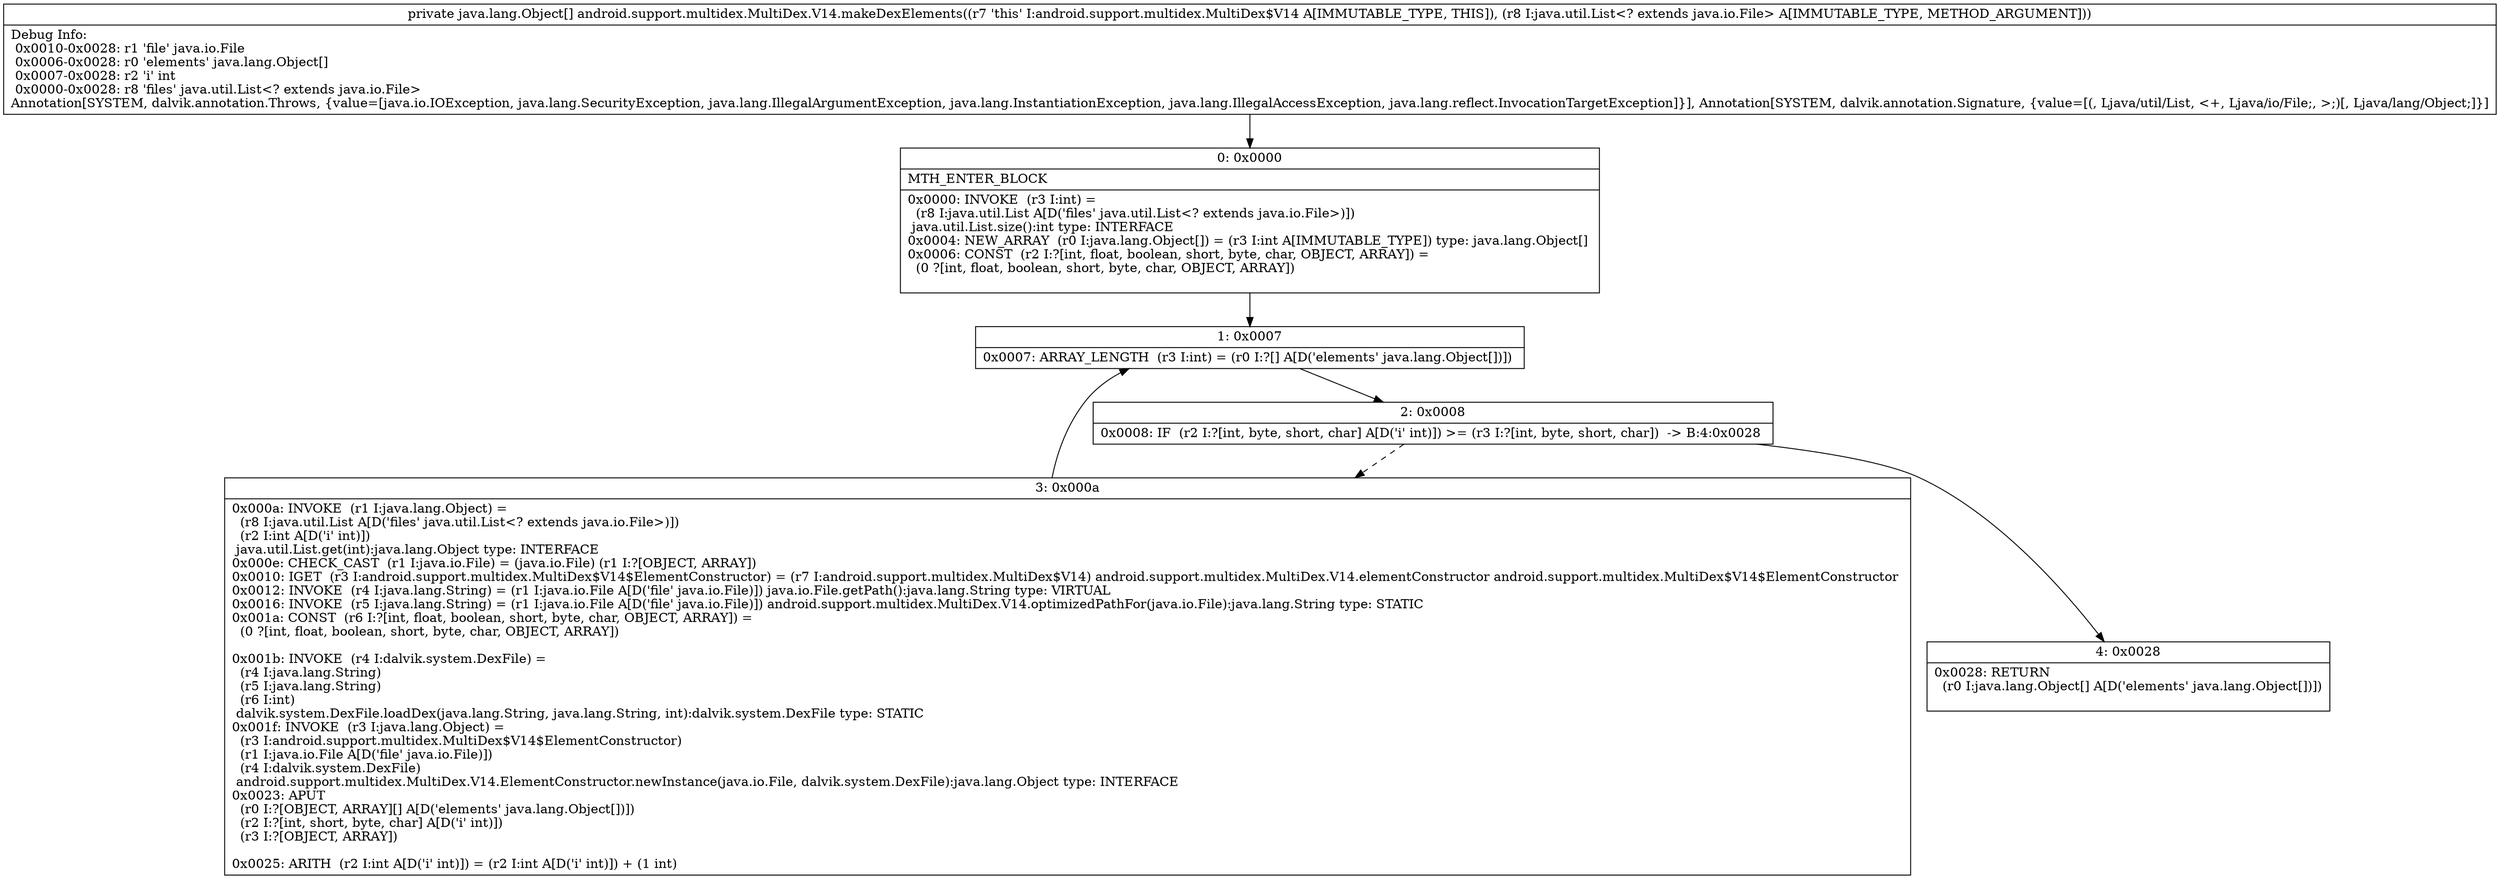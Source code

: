 digraph "CFG forandroid.support.multidex.MultiDex.V14.makeDexElements(Ljava\/util\/List;)[Ljava\/lang\/Object;" {
Node_0 [shape=record,label="{0\:\ 0x0000|MTH_ENTER_BLOCK\l|0x0000: INVOKE  (r3 I:int) = \l  (r8 I:java.util.List A[D('files' java.util.List\<? extends java.io.File\>)])\l java.util.List.size():int type: INTERFACE \l0x0004: NEW_ARRAY  (r0 I:java.lang.Object[]) = (r3 I:int A[IMMUTABLE_TYPE]) type: java.lang.Object[] \l0x0006: CONST  (r2 I:?[int, float, boolean, short, byte, char, OBJECT, ARRAY]) = \l  (0 ?[int, float, boolean, short, byte, char, OBJECT, ARRAY])\l \l}"];
Node_1 [shape=record,label="{1\:\ 0x0007|0x0007: ARRAY_LENGTH  (r3 I:int) = (r0 I:?[] A[D('elements' java.lang.Object[])]) \l}"];
Node_2 [shape=record,label="{2\:\ 0x0008|0x0008: IF  (r2 I:?[int, byte, short, char] A[D('i' int)]) \>= (r3 I:?[int, byte, short, char])  \-\> B:4:0x0028 \l}"];
Node_3 [shape=record,label="{3\:\ 0x000a|0x000a: INVOKE  (r1 I:java.lang.Object) = \l  (r8 I:java.util.List A[D('files' java.util.List\<? extends java.io.File\>)])\l  (r2 I:int A[D('i' int)])\l java.util.List.get(int):java.lang.Object type: INTERFACE \l0x000e: CHECK_CAST  (r1 I:java.io.File) = (java.io.File) (r1 I:?[OBJECT, ARRAY]) \l0x0010: IGET  (r3 I:android.support.multidex.MultiDex$V14$ElementConstructor) = (r7 I:android.support.multidex.MultiDex$V14) android.support.multidex.MultiDex.V14.elementConstructor android.support.multidex.MultiDex$V14$ElementConstructor \l0x0012: INVOKE  (r4 I:java.lang.String) = (r1 I:java.io.File A[D('file' java.io.File)]) java.io.File.getPath():java.lang.String type: VIRTUAL \l0x0016: INVOKE  (r5 I:java.lang.String) = (r1 I:java.io.File A[D('file' java.io.File)]) android.support.multidex.MultiDex.V14.optimizedPathFor(java.io.File):java.lang.String type: STATIC \l0x001a: CONST  (r6 I:?[int, float, boolean, short, byte, char, OBJECT, ARRAY]) = \l  (0 ?[int, float, boolean, short, byte, char, OBJECT, ARRAY])\l \l0x001b: INVOKE  (r4 I:dalvik.system.DexFile) = \l  (r4 I:java.lang.String)\l  (r5 I:java.lang.String)\l  (r6 I:int)\l dalvik.system.DexFile.loadDex(java.lang.String, java.lang.String, int):dalvik.system.DexFile type: STATIC \l0x001f: INVOKE  (r3 I:java.lang.Object) = \l  (r3 I:android.support.multidex.MultiDex$V14$ElementConstructor)\l  (r1 I:java.io.File A[D('file' java.io.File)])\l  (r4 I:dalvik.system.DexFile)\l android.support.multidex.MultiDex.V14.ElementConstructor.newInstance(java.io.File, dalvik.system.DexFile):java.lang.Object type: INTERFACE \l0x0023: APUT  \l  (r0 I:?[OBJECT, ARRAY][] A[D('elements' java.lang.Object[])])\l  (r2 I:?[int, short, byte, char] A[D('i' int)])\l  (r3 I:?[OBJECT, ARRAY])\l \l0x0025: ARITH  (r2 I:int A[D('i' int)]) = (r2 I:int A[D('i' int)]) + (1 int) \l}"];
Node_4 [shape=record,label="{4\:\ 0x0028|0x0028: RETURN  \l  (r0 I:java.lang.Object[] A[D('elements' java.lang.Object[])])\l \l}"];
MethodNode[shape=record,label="{private java.lang.Object[] android.support.multidex.MultiDex.V14.makeDexElements((r7 'this' I:android.support.multidex.MultiDex$V14 A[IMMUTABLE_TYPE, THIS]), (r8 I:java.util.List\<? extends java.io.File\> A[IMMUTABLE_TYPE, METHOD_ARGUMENT]))  | Debug Info:\l  0x0010\-0x0028: r1 'file' java.io.File\l  0x0006\-0x0028: r0 'elements' java.lang.Object[]\l  0x0007\-0x0028: r2 'i' int\l  0x0000\-0x0028: r8 'files' java.util.List\<? extends java.io.File\>\lAnnotation[SYSTEM, dalvik.annotation.Throws, \{value=[java.io.IOException, java.lang.SecurityException, java.lang.IllegalArgumentException, java.lang.InstantiationException, java.lang.IllegalAccessException, java.lang.reflect.InvocationTargetException]\}], Annotation[SYSTEM, dalvik.annotation.Signature, \{value=[(, Ljava\/util\/List, \<+, Ljava\/io\/File;, \>;)[, Ljava\/lang\/Object;]\}]\l}"];
MethodNode -> Node_0;
Node_0 -> Node_1;
Node_1 -> Node_2;
Node_2 -> Node_3[style=dashed];
Node_2 -> Node_4;
Node_3 -> Node_1;
}

